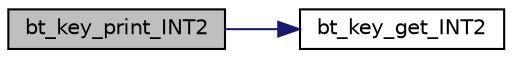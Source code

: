 digraph "bt_key_print_INT2"
{
  edge [fontname="Helvetica",fontsize="10",labelfontname="Helvetica",labelfontsize="10"];
  node [fontname="Helvetica",fontsize="10",shape=record];
  rankdir="LR";
  Node585 [label="bt_key_print_INT2",height=0.2,width=0.4,color="black", fillcolor="grey75", style="filled", fontcolor="black"];
  Node585 -> Node586 [color="midnightblue",fontsize="10",style="solid",fontname="Helvetica"];
  Node586 [label="bt_key_get_INT2",height=0.2,width=0.4,color="black", fillcolor="white", style="filled",URL="$d0/db3/bt__key_8_c.html#a6a73c042fa4b7f530a244c4fc6c9e8f2"];
}
